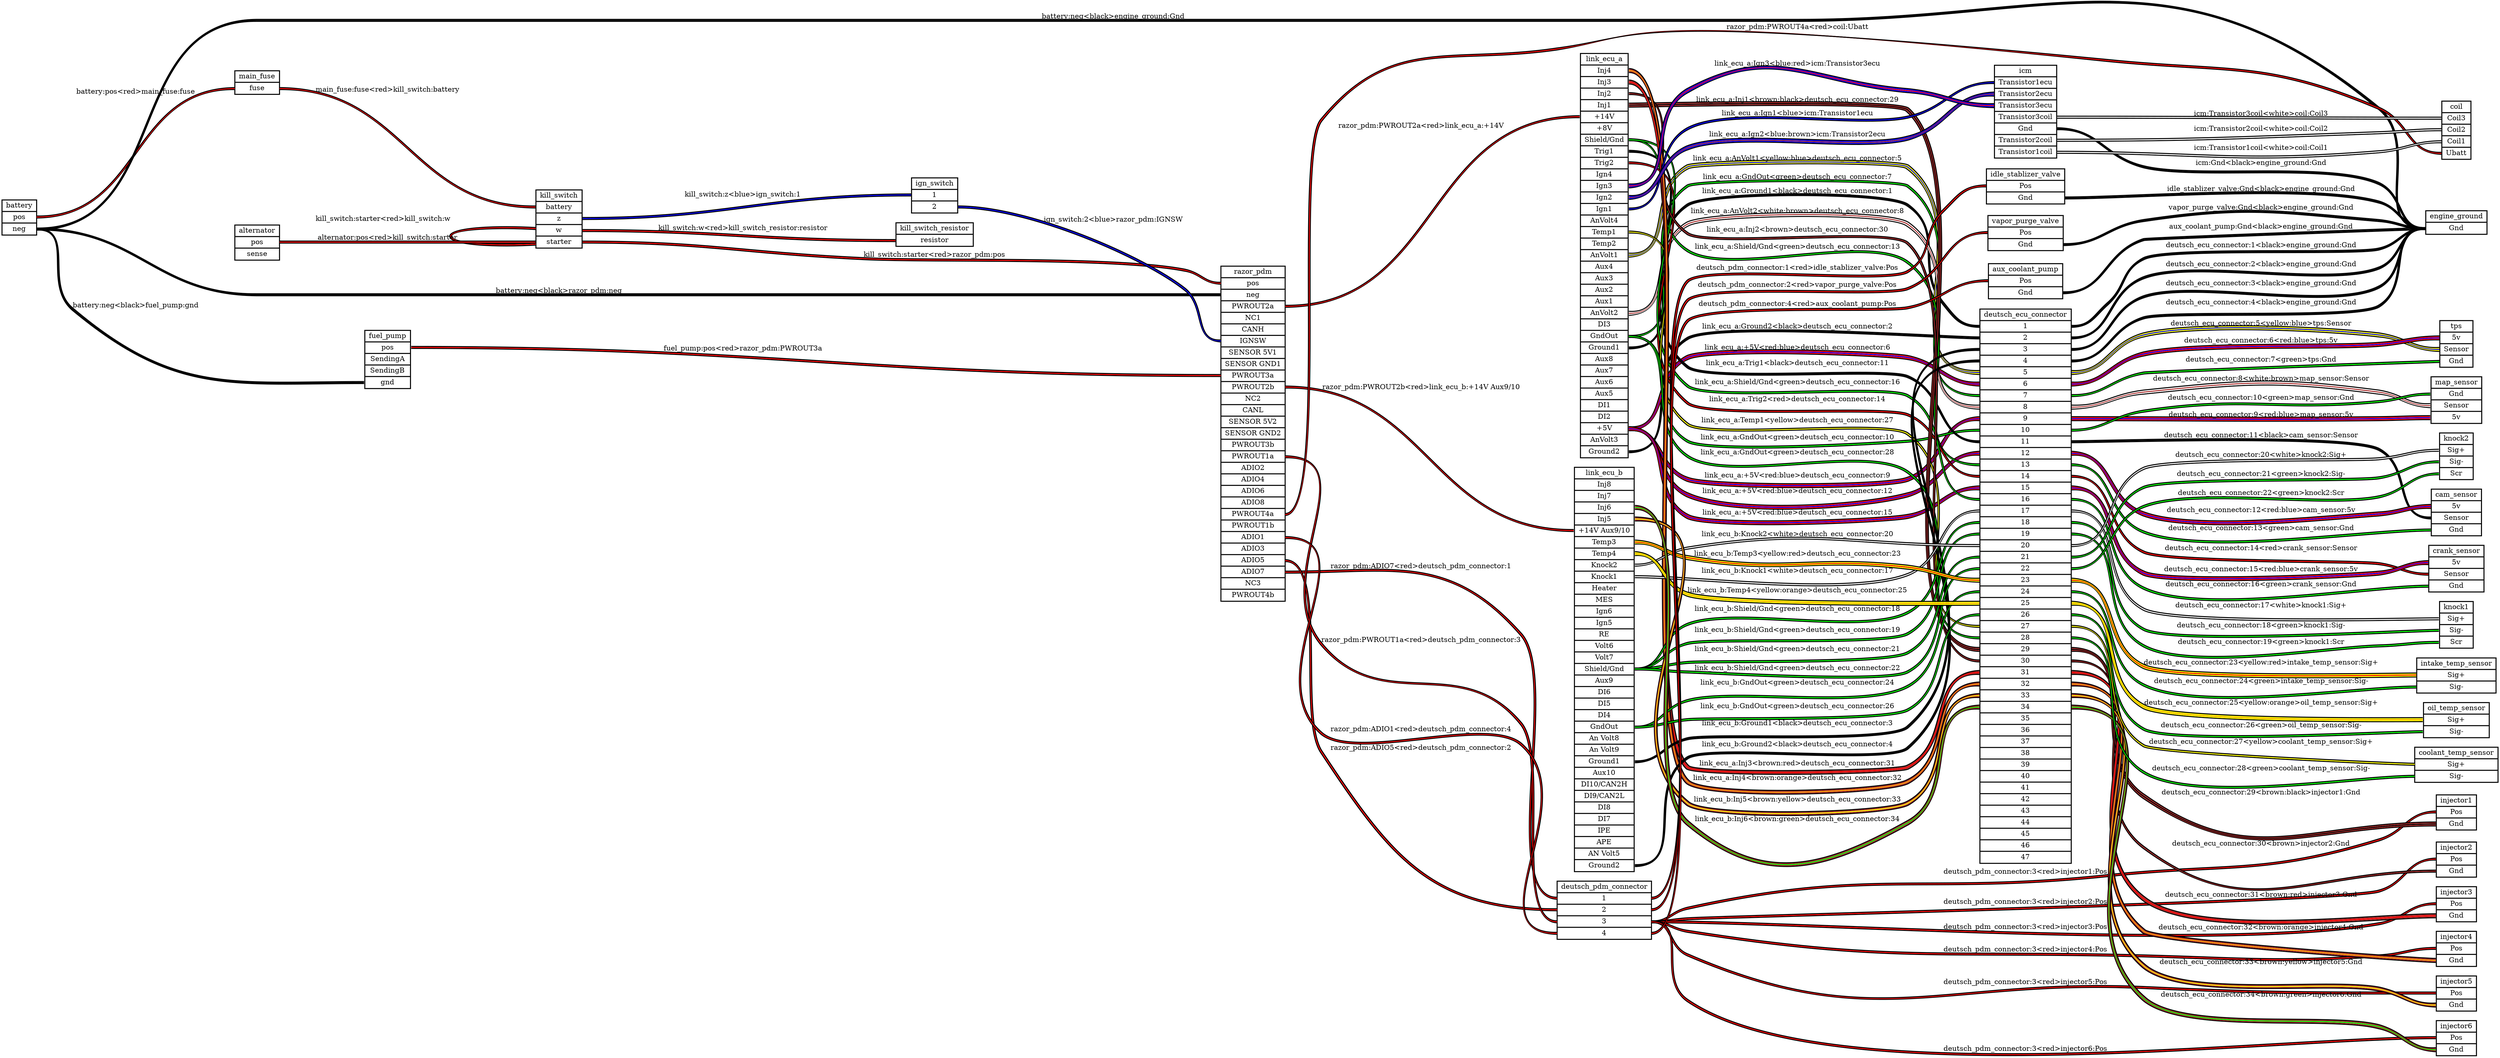 graph "" {
	graph [bb="0,0,4974,2117.1",
		rankdir=LR,
		ranksep=2
	];
	node [label="\N"];
	battery	[height=0.97222,
		label="battery | <pos> pos | <neg> neg ",
		pos="34.5,1853",
		rects="0,1864.5,69,1887.5 0,1841.5,69,1864.5 0,1818.5,69,1841.5",
		shape=record,
		style=bold,
		width=0.95833];
	main_fuse	[height=0.65278,
		label="main_fuse | <fuse> fuse ",
		pos="508.5,2020",
		rects="464,2020,553,2043 464,1997,553,2020",
		shape=record,
		style=bold,
		width=1.2361];
	battery:pos -- main_fuse:fuse	[color="black:red:black",
		label="battery:pos<red>main_fuse:fuse",
		lp="266.5,2004.5",
		penwidth=2,
		pos="69,1853 257.59,1853 275.41,2008 464,2008"];
	razor_pdm	[height=9.2778,
		label="razor_pdm | <pos> pos | <neg> neg | <PWROUT2a> PWROUT2a | <NC1> NC1 | <CANH> CANH | <IGNSW> IGNSW | <SENSOR 5V1> SENSOR 5V1 | <SENSOR \
GND1> SENSOR GND1 | <PWROUT3a> PWROUT3a | <PWROUT2b> PWROUT2b | <NC2> NC2 | <CANL> CANL | <SENSOR 5V2> SENSOR 5V2 | <SENSOR GND2> \
SENSOR GND2 | <PWROUT3b> PWROUT3b | <PWROUT1a> PWROUT1a | <ADIO2> ADIO2 | <ADIO4> ADIO4 | <ADIO6> ADIO6 | <ADIO8> ADIO8 | <PWROUT4a> \
PWROUT4a | <PWROUT1b> PWROUT1b | <ADIO1> ADIO1 | <ADIO3> ADIO3 | <ADIO5> ADIO5 | <ADIO7> ADIO7 | <NC3> NC3 | <PWROUT4b> PWROUT4b ",
		pos="2493,1424",
		rects="2429,1734.5,2557,1757.5 2429,1711.5,2557,1734.5 2429,1688.5,2557,1711.5 2429,1665.5,2557,1688.5 2429,1642.5,2557,1665.5 2429,1619.5,\
2557,1642.5 2429,1596.5,2557,1619.5 2429,1573.5,2557,1596.5 2429,1550.5,2557,1573.5 2429,1527.5,2557,1550.5 2429,1504.5,2557,1527.5 \
2429,1481.5,2557,1504.5 2429,1458.5,2557,1481.5 2429,1435.5,2557,1458.5 2429,1412.5,2557,1435.5 2429,1389.5,2557,1412.5 2429,1366.5,\
2557,1389.5 2429,1343.5,2557,1366.5 2429,1320.5,2557,1343.5 2429,1297.5,2557,1320.5 2429,1274.5,2557,1297.5 2429,1251.5,2557,1274.5 \
2429,1228.5,2557,1251.5 2429,1205.5,2557,1228.5 2429,1182.5,2557,1205.5 2429,1159.5,2557,1182.5 2429,1136.5,2557,1159.5 2429,1113.5,\
2557,1136.5 2429,1090.5,2557,1113.5",
		shape=record,
		style=bold,
		width=1.7778];
	battery:neg -- razor_pdm:neg	[color="black:black:black",
		label="battery:neg<black>razor_pdm:neg",
		lp="1110,1707.5",
		penwidth=2,
		pos="69,1830 272.27,1830 304.23,1700 507.5,1700 507.5,1700 507.5,1700 1859.5,1700 2112.6,1700 2175.9,1700 2429,1700"];
	fuel_pump	[height=1.6111,
		label="fuel_pump | <pos> pos | <SendingA> SendingA | <SendingB> SendingB | <gnd> gnd ",
		pos="768.5,1572",
		rects="723,1606.5,814,1629.5 723,1583.5,814,1606.5 723,1560.5,814,1583.5 723,1537.5,814,1560.5 723,1514.5,814,1537.5",
		shape=record,
		style=bold,
		width=1.2639];
	battery:neg -- fuel_pump:gnd	[color="black:black:black",
		label="battery:neg<black>fuel_pump:gnd",
		lp="266.5,1678.5",
		penwidth=2,
		pos="69,1830 146.57,1830 81.428,1720.7 141,1671 345.21,1500.7 455.57,1526 721.5,1526"];
	engine_ground	[height=0.65278,
		label="engine_ground | <Gnd> Gnd ",
		pos="4891,1657",
		rects="4830,1657,4952,1680 4830,1634,4952,1657",
		shape=record,
		style=bold,
		width=1.6944];
	battery:neg -- engine_ground:Gnd	[color="black:black:black",
		label="battery:neg<black>engine_ground:Gnd",
		lp="2214.5,2100.5",
		penwidth=2,
		pos="69,1830 296.25,1830 280.25,2093 507.5,2093 507.5,2093 507.5,2093 3579,2093 4101.5,2093 4337.1,2221.5 4736,1884 4823,1810.4 4715,\
1645 4829,1645"];
	kill_switch	[height=1.6111,
		label="kill_switch | <battery> battery | <z> z | <w> w | <starter> starter ",
		pos="1110,1864",
		rects="1064,1898.5,1156,1921.5 1064,1875.5,1156,1898.5 1064,1852.5,1156,1875.5 1064,1829.5,1156,1852.5 1064,1806.5,1156,1829.5",
		shape=record,
		style=bold,
		width=1.2778];
	main_fuse:fuse -- kill_switch:battery	[color="black:red:black",
		label="main_fuse:fuse<red>kill_switch:battery",
		lp="768.5,2010.5",
		penwidth=2,
		pos="553,2008 785.96,2008 830.04,1887 1063,1887"];
	link_ecu_a	[height=11.194,
		label="link_ecu_a | <Inj4> Inj4 | <Inj3> Inj3 | <Inj2> Inj2 | <Inj1> Inj1 | <+14V> +14V | <+8V> +8V | <Shield/Gnd> Shield/Gnd | <Trig1> \
Trig1 | <Trig2> Trig2 | <Ign4> Ign4 | <Ign3> Ign3 | <Ign2> Ign2 | <Ign1> Ign1 | <AnVolt4> AnVolt4 | <Temp1> Temp1 | <Temp2> Temp2 | <\
AnVolt1> AnVolt1 | <Aux4> Aux4 | <Aux3> Aux3 | <Aux2> Aux2 | <Aux1> Aux1 | <AnVolt2> AnVolt2 | <DI3> DI3 | <GndOut> GndOut | <Ground1> \
Ground1 | <Aux8> Aux8 | <Aux7> Aux7 | <Aux6> Aux6 | <Aux5> Aux5 | <DI1> DI1 | <DI2> DI2 | <+5V> +5V | <AnVolt3> AnVolt3 | <Ground2> \
Ground2 ",
		pos="3193,1624",
		rects="3145.5,2003.5,3240.5,2026.5 3145.5,1980.5,3240.5,2003.5 3145.5,1957.5,3240.5,1980.5 3145.5,1934.5,3240.5,1957.5 3145.5,1911.5,3240.5,\
1934.5 3145.5,1888.5,3240.5,1911.5 3145.5,1865.5,3240.5,1888.5 3145.5,1842.5,3240.5,1865.5 3145.5,1819.5,3240.5,1842.5 3145.5,1796.5,\
3240.5,1819.5 3145.5,1773.5,3240.5,1796.5 3145.5,1750.5,3240.5,1773.5 3145.5,1727.5,3240.5,1750.5 3145.5,1704.5,3240.5,1727.5 3145.5,\
1681.5,3240.5,1704.5 3145.5,1658.5,3240.5,1681.5 3145.5,1635.5,3240.5,1658.5 3145.5,1612.5,3240.5,1635.5 3145.5,1589.5,3240.5,1612.5 \
3145.5,1566.5,3240.5,1589.5 3145.5,1543.5,3240.5,1566.5 3145.5,1520.5,3240.5,1543.5 3145.5,1497.5,3240.5,1520.5 3145.5,1474.5,3240.5,\
1497.5 3145.5,1451.5,3240.5,1474.5 3145.5,1428.5,3240.5,1451.5 3145.5,1405.5,3240.5,1428.5 3145.5,1382.5,3240.5,1405.5 3145.5,1359.5,\
3240.5,1382.5 3145.5,1336.5,3240.5,1359.5 3145.5,1313.5,3240.5,1336.5 3145.5,1290.5,3240.5,1313.5 3145.5,1267.5,3240.5,1290.5 3145.5,\
1244.5,3240.5,1267.5 3145.5,1221.5,3240.5,1244.5",
		shape=record,
		style=bold,
		width=1.3194];
	razor_pdm:PWROUT2a -- link_ecu_a:"+14V"	[color="black:red:black",
		label="razor_pdm:PWROUT2a<red>link_ecu_a:+14V",
		lp="2828,1887.5",
		penwidth=2,
		pos="2557,1677 2836.1,1677 2864.9,1900 3144,1900"];
	link_ecu_b	[height=11.194,
		label="link_ecu_b | <Inj8> Inj8 | <Inj7> Inj7 | <Inj6> Inj6 | <Inj5> Inj5 | <+14V Aux9/10> +14V Aux9/10 | <Temp3> Temp3 | <Temp4> Temp4 | <\
Knock2> Knock2 | <Knock1> Knock1 | <Heater> Heater | <MES> MES | <Ign6> Ign6 | <Ign5> Ign5 | <RE> RE | <Volt6> Volt6 | <Volt7> Volt7 | <\
Shield/Gnd> Shield/Gnd | <Aux9> Aux9 | <DI6> DI6 | <DI5> DI5 | <DI4> DI4 | <GndOut> GndOut | <An Volt8> An Volt8 | <An Volt9> An \
Volt9 | <Ground1> Ground1 | <Aux10> Aux10 | <DI10/CAN2H> DI10/CAN2H | <DI9/CAN2L> DI9/CAN2L | <DI8> DI8 | <DI7> DI7 | <IPE> IPE | <\
APE> APE | <AN Volt5> AN Volt5 | <Ground2> Ground2 ",
		pos="3193,800",
		rects="3133.5,1179.5,3252.5,1202.5 3133.5,1156.5,3252.5,1179.5 3133.5,1133.5,3252.5,1156.5 3133.5,1110.5,3252.5,1133.5 3133.5,1087.5,3252.5,\
1110.5 3133.5,1064.5,3252.5,1087.5 3133.5,1041.5,3252.5,1064.5 3133.5,1018.5,3252.5,1041.5 3133.5,995.5,3252.5,1018.5 3133.5,972.5,\
3252.5,995.5 3133.5,949.5,3252.5,972.5 3133.5,926.5,3252.5,949.5 3133.5,903.5,3252.5,926.5 3133.5,880.5,3252.5,903.5 3133.5,857.5,\
3252.5,880.5 3133.5,834.5,3252.5,857.5 3133.5,811.5,3252.5,834.5 3133.5,788.5,3252.5,811.5 3133.5,765.5,3252.5,788.5 3133.5,742.5,\
3252.5,765.5 3133.5,719.5,3252.5,742.5 3133.5,696.5,3252.5,719.5 3133.5,673.5,3252.5,696.5 3133.5,650.5,3252.5,673.5 3133.5,627.5,\
3252.5,650.5 3133.5,604.5,3252.5,627.5 3133.5,581.5,3252.5,604.5 3133.5,558.5,3252.5,581.5 3133.5,535.5,3252.5,558.5 3133.5,512.5,\
3252.5,535.5 3133.5,489.5,3252.5,512.5 3133.5,466.5,3252.5,489.5 3133.5,443.5,3252.5,466.5 3133.5,420.5,3252.5,443.5 3133.5,397.5,\
3252.5,420.5",
		shape=record,
		style=bold,
		width=1.6528];
	razor_pdm:PWROUT2b -- link_ecu_b:"+14V Aux9/10"	[color="black:red:black",
		label="razor_pdm:PWROUT2b<red>link_ecu_b:+14V Aux9/10",
		lp="2828,1469.5",
		penwidth=2,
		pos="2557,1516 2597.2,1516 3091.8,1076 3132,1076"];
	deutsch_pdm_connector	[height=1.6111,
		label="deutsch_pdm_connector | <1> 1 | <2> 2 | <3> 3 | <4> 4 ",
		pos="3193,321",
		rects="3099,355.5,3287,378.5 3099,332.5,3287,355.5 3099,309.5,3287,332.5 3099,286.5,3287,309.5 3099,263.5,3287,286.5",
		shape=record,
		style=bold,
		width=2.6111];
	razor_pdm:ADIO7 -- deutsch_pdm_connector:1	[color="black:red:black",
		label="razor_pdm:ADIO7<red>deutsch_pdm_connector:1",
		lp="2828,753.5",
		penwidth=2,
		pos="2557,1148 2647.8,1148 2583.9,824.75 2629,746 2765.6,507.49 2824.1,344 3099,344"];
	razor_pdm:ADIO5 -- deutsch_pdm_connector:2	[color="black:red:black",
		label="razor_pdm:ADIO5<red>deutsch_pdm_connector:2",
		lp="2828,1138.5",
		penwidth=2,
		pos="2557,1171 2593.6,1171 2595.2,1145 2629,1131 2798.9,1060.8 2908.7,1158.8 3027,1018 3127.1,898.76 2943.3,321 3099,321"];
	razor_pdm:PWROUT1a -- deutsch_pdm_connector:3	[color="black:red:black",
		label="razor_pdm:PWROUT1a<red>deutsch_pdm_connector:3",
		lp="2828,1006.5",
		penwidth=2,
		pos="2557,1378 2728.5,1378 2525.3,1135.6 2629,999 2748.4,841.81 2911.3,961.88 3027,802 3093.3,710.35 2985.9,298 3099,298"];
	razor_pdm:ADIO1 -- deutsch_pdm_connector:4	[color="black:red:black",
		label="razor_pdm:ADIO1<red>deutsch_pdm_connector:4",
		lp="2828,790.5",
		penwidth=2,
		pos="2557,1217 2654.8,1217 2556.2,848.25 2629,783 2695,723.88 2961.6,820.69 3027,761 3107.7,687.42 2989.8,275 3099,275"];
	coil	[height=1.6111,
		label="coil | <Coil3> Coil3 | <Coil2> Coil2 | <Coil1> Coil1 | <Ubatt> Ubatt ",
		pos="4891,1842",
		rects="4862,1876.5,4920,1899.5 4862,1853.5,4920,1876.5 4862,1830.5,4920,1853.5 4862,1807.5,4920,1830.5 4862,1784.5,4920,1807.5",
		shape=record,
		style=bold,
		width=0.80556];
	razor_pdm:PWROUT4a -- coil:Ubatt	[color="black:red:black",
		label="razor_pdm:PWROUT4a<red>coil:Ubatt",
		lp="3578,2075.5",
		penwidth=2,
		pos="2557,1263 2699.2,1263 2537.4,1790.2 2629,1899 2769.2,2065.4 2883.6,2005.2 3099,2036 3582.3,2105 3713.6,2054.9 4196,1980 4436.9,1942.6 \
4511,1977.7 4736,1884 4798.7,1857.9 4793.1,1796 4861,1796"];
	fuel_pump:pos -- razor_pdm:PWROUT3a	[color="black:red:black",
		label="fuel_pump:pos<red>razor_pdm:PWROUT3a",
		lp="1476.5,1592.5",
		penwidth=2,
		pos="815.5,1595 1533,1595 1711.5,1539 2429,1539"];
	kill_switch:starter -- razor_pdm:pos	[color="black:red:black",
		label="kill_switch:starter<red>razor_pdm:pos",
		lp="1858.5,1779.5",
		penwidth=2,
		pos="1157,1818 1219.4,1818 1654.7,1775.7 1717,1772 1859.1,1763.6 2217.3,1776 2357,1749 2390.4,1742.5 2395,1723 2429,1723"];
	kill_switch:starter -- kill_switch:w	[color="black:red:black",
		label="kill_switch:starter<red>kill_switch:w",
		lp="759.5,1864",
		penwidth=2,
		pos="1063.9,1814 989.52,1809.7 894,1812.8 894,1829.5 894,1846.2 989.52,1849.3 1063.9,1845"];
	kill_switch_resistor	[height=0.65278,
		label="kill_switch_resistor | <resistor> resistor ",
		pos="1858.5,1820",
		rects="1781.5,1820,1935.5,1843 1781.5,1797,1935.5,1820",
		shape=record,
		style=bold,
		width=2.1389];
	kill_switch:w -- kill_switch_resistor:resistor	[color="black:red:black",
		label="kill_switch:w<red>kill_switch_resistor:resistor",
		lp="1476.5,1844.5",
		penwidth=2,
		pos="1157,1841 1434.5,1841 1503,1808 1780.5,1808"];
	ign_switch	[height=0.97222,
		label="ign_switch | <1> 1 | <2> 2 ",
		pos="1858.5,1897",
		rects="1812.5,1908.5,1904.5,1931.5 1812.5,1885.5,1904.5,1908.5 1812.5,1862.5,1904.5,1885.5",
		shape=record,
		style=bold,
		width=1.2778];
	kill_switch:z -- ign_switch:1	[color="black:blue:black",
		label="kill_switch:z<blue>ign_switch:1",
		lp="1476.5,1899.5",
		penwidth=2,
		pos="1157,1864 1448.3,1864 1520.2,1897 1811.5,1897"];
	deutsch_ecu_connector	[height=15.347,
		label="deutsch_ecu_connector | <1> 1 | <2> 2 | <3> 3 | <4> 4 | <5> 5 | <6> 6 | <7> 7 | <8> 8 | <9> 9 | <10> 10 | <11> 11 | <12> 12 | <13> \
13 | <14> 14 | <15> 15 | <16> 16 | <17> 17 | <18> 18 | <19> 19 | <20> 20 | <21> 21 | <22> 22 | <23> 23 | <24> 24 | <25> 25 | <26> \
26 | <27> 27 | <28> 28 | <29> 29 | <30> 30 | <31> 31 | <32> 32 | <33> 33 | <34> 34 | <35> 35 | <36> 36 | <37> 37 | <38> 38 | <39> \
39 | <40> 40 | <41> 41 | <42> 42 | <43> 43 | <44> 44 | <45> 45 | <46> 46 | <47> 47 ",
		pos="4032.5,934",
		rects="3941.5,1463,4123.5,1486 3941.5,1440,4123.5,1463 3941.5,1417,4123.5,1440 3941.5,1394,4123.5,1417 3941.5,1371,4123.5,1394 3941.5,1348,\
4123.5,1371 3941.5,1325,4123.5,1348 3941.5,1302,4123.5,1325 3941.5,1279,4123.5,1302 3941.5,1256,4123.5,1279 3941.5,1233,4123.5,1256 \
3941.5,1210,4123.5,1233 3941.5,1187,4123.5,1210 3941.5,1164,4123.5,1187 3941.5,1141,4123.5,1164 3941.5,1118,4123.5,1141 3941.5,1095,\
4123.5,1118 3941.5,1072,4123.5,1095 3941.5,1049,4123.5,1072 3941.5,1026,4123.5,1049 3941.5,1003,4123.5,1026 3941.5,980,4123.5,1003 \
3941.5,957,4123.5,980 3941.5,934,4123.5,957 3941.5,911,4123.5,934 3941.5,888,4123.5,911 3941.5,865,4123.5,888 3941.5,842,4123.5,\
865 3941.5,819,4123.5,842 3941.5,796,4123.5,819 3941.5,773,4123.5,796 3941.5,750,4123.5,773 3941.5,727,4123.5,750 3941.5,704,4123.5,\
727 3941.5,681,4123.5,704 3941.5,658,4123.5,681 3941.5,635,4123.5,658 3941.5,612,4123.5,635 3941.5,589,4123.5,612 3941.5,566,4123.5,\
589 3941.5,543,4123.5,566 3941.5,520,4123.5,543 3941.5,497,4123.5,520 3941.5,474,4123.5,497 3941.5,451,4123.5,474 3941.5,428,4123.5,\
451 3941.5,405,4123.5,428 3941.5,382,4123.5,405",
		shape=record,
		style=bold,
		width=2.5278];
	link_ecu_a:Ground1 -- deutsch_ecu_connector:1	[color="black:black:black",
		label="link_ecu_a:Ground1<black>deutsch_ecu_connector:1",
		lp="3578,1705.5",
		penwidth=2,
		pos="3242,1440 3359.9,1440 3258.9,1615.7 3359,1678 3400.3,1703.7 3756.5,1705 3797,1678 3866.3,1631.8 3817.7,1570.6 3869,1505 3893.4,1473.8 \
3900.9,1452 3940.5,1452"];
	link_ecu_a:Ground2 -- deutsch_ecu_connector:2	[color="black:black:black",
		label="link_ecu_a:Ground2<black>deutsch_ecu_connector:2",
		lp="3578,1510.5",
		penwidth=2,
		pos="3242,1233 3366.7,1233 3254,1420.7 3359,1488 3400,1514.3 3749.3,1497.4 3797,1488 3864.7,1474.6 3871.5,1429 3940.5,1429"];
	link_ecu_a:AnVolt1 -- deutsch_ecu_connector:5	[color="black:yellow:blue:yellow:black",
		label="link_ecu_a:AnVolt1<yellow:blue>deutsch_ecu_connector:5",
		lp="3578,1740.5",
		penwidth=2,
		pos="3242,1624 3308.2,1624 3296.5,1694.4 3359,1716 3405,1731.9 3757.4,1744.3 3797,1716 3935.7,1616.7 3769.9,1360 3940.5,1360"];
	link_ecu_a:"+5V" -- deutsch_ecu_connector:6	[color="black:red:blue:red:black",
		label="link_ecu_a:+5V<red:blue>deutsch_ecu_connector:6",
		lp="3578,1472.5",
		penwidth=2,
		pos="3242,1279 3334.1,1279 3277.5,1407 3359,1450 3402,1472.7 3751,1465.9 3797,1450 3873.7,1423.4 3859.3,1337 3940.5,1337"];
	link_ecu_a:GndOut -- deutsch_ecu_connector:7	[color="black:green:black",
		label="link_ecu_a:GndOut<green>deutsch_ecu_connector:7",
		lp="3578,1290.5",
		penwidth=2,
		pos="3242,1463 3337.4,1463 3275.1,1328.5 3359,1283 3401.8,1259.8 3748.6,1277.8 3797,1283 3861.9,1289.9 3875.3,1314 3940.5,1314"];
	link_ecu_a:AnVolt2 -- deutsch_ecu_connector:8	[color="black:white:brown:white:black",
		label="link_ecu_a:AnVolt2<white:brown>deutsch_ecu_connector:8",
		lp="3578,1665.5",
		penwidth=2,
		pos="3242,1509 3320.1,1509 3287.8,1608.1 3359,1640 3403.4,1659.9 3756.6,1667.1 3797,1640 3936.3,1546.6 3772.8,1291 3940.5,1291"];
	link_ecu_a:"+5V" -- deutsch_ecu_connector:9	[color="black:red:blue:red:black",
		label="link_ecu_a:+5V<red:blue>deutsch_ecu_connector:9",
		lp="3578,1214.5",
		penwidth=2,
		pos="3242,1279 3303.1,1279 3300.3,1223.6 3359,1207 3452.7,1180.5 3701.6,1187.6 3797,1207 3864.9,1220.8 3871.2,1268 3940.5,1268"];
	link_ecu_a:GndOut -- deutsch_ecu_connector:10	[color="black:green:black",
		label="link_ecu_a:GndOut<green>deutsch_ecu_connector:10",
		lp="3578,1260.5",
		penwidth=2,
		pos="3242,1463 3348.8,1463 3267.3,1307.8 3359,1253 3414.5,1219.9 3875.9,1245 3940.5,1245"];
	link_ecu_a:Trig1 -- deutsch_ecu_connector:11	[color="black:black:black",
		label="link_ecu_a:Trig1<black>deutsch_ecu_connector:11",
		lp="3578,1438.5",
		penwidth=2,
		pos="3242,1831 3427.2,1831 3213.2,1545.3 3359,1431 3397.3,1400.9 3753.9,1434.7 3797,1412 3890.7,1362.8 3834.7,1222 3940.5,1222"];
	link_ecu_a:"+5V" -- deutsch_ecu_connector:12	[color="black:red:blue:red:black",
		label="link_ecu_a:+5V<red:blue>deutsch_ecu_connector:12",
		lp="3578,1178.5",
		penwidth=2,
		pos="3242,1279 3312.8,1279 3293.1,1196.8 3359,1171 3449.7,1135.6 3700.1,1161.6 3797,1171 3861.7,1177.3 3875.5,1199 3940.5,1199"];
	link_ecu_a:"Shield/Gnd" -- deutsch_ecu_connector:13	[color="black:green:black",
		label="link_ecu_a:Shield/Gnd<green>deutsch_ecu_connector:13",
		lp="3578,1859.5",
		penwidth=2,
		pos="3242,1854 3272.9,1854 3773.4,1849.9 3797,1830 3910.9,1734.3 3791.7,1176 3940.5,1176"];
	link_ecu_a:Trig2 -- deutsch_ecu_connector:14	[color="black:red:black",
		label="link_ecu_a:Trig2<red>deutsch_ecu_connector:14",
		lp="3578,1366.5",
		penwidth=2,
		pos="3242,1808 3448.2,1808 3199.2,1489.3 3359,1359 3396.8,1328.2 3753.8,1358.5 3797,1336 3888.7,1288.4 3837.1,1153 3940.5,1153"];
	link_ecu_a:"+5V" -- deutsch_ecu_connector:15	[color="black:red:blue:red:black",
		label="link_ecu_a:+5V<red:blue>deutsch_ecu_connector:15",
		lp="3578,1141.5",
		penwidth=2,
		pos="3242,1279 3324.8,1279 3284.4,1170 3359,1134 3475.4,1077.9 3811.3,1130 3940.5,1130"];
	link_ecu_a:"Shield/Gnd" -- deutsch_ecu_connector:16	[color="black:green:black",
		label="link_ecu_a:Shield/Gnd<green>deutsch_ecu_connector:16",
		lp="3578,1400.5",
		penwidth=2,
		pos="3242,1854 3453.4,1854 3195,1526.4 3359,1393 3396.8,1362.3 3755.7,1399.9 3797,1374 3911.1,1302.4 3805.8,1107 3940.5,1107"];
	link_ecu_a:Temp1 -- deutsch_ecu_connector:27	[color="black:yellow:black",
		label="link_ecu_a:Temp1<yellow>deutsch_ecu_connector:27",
		lp="3578,1324.5",
		penwidth=2,
		pos="3242,1670 3407.3,1670 3227.1,1416.6 3359,1317 3397.9,1287.6 3758.3,1327.5 3797,1298 3962.3,1172.1 3732.7,853 3940.5,853"];
	link_ecu_a:GndOut -- deutsch_ecu_connector:28	[color="black:green:black",
		label="link_ecu_a:GndOut<green>deutsch_ecu_connector:28",
		lp="3578,640.5",
		penwidth=2,
		pos="3242,1463 3428.3,1463 3219.4,756.32 3359,633 3377.2,616.89 3775.3,621.97 3797,633 3893.5,682.12 3832.2,830 3940.5,830"];
	link_ecu_a:Inj1 -- deutsch_ecu_connector:29	[color="black:brown:black:brown:black",
		label="link_ecu_a:Inj1<brown:black>deutsch_ecu_connector:29",
		lp="3578,611.5",
		penwidth=2,
		pos="3242,1923 3536.3,1923 3141.9,802.67 3359,604 3394.9,571.14 3753.8,581.62 3797,604 3895.1,654.8 3830,807 3940.5,807"];
	link_ecu_a:Inj2 -- deutsch_ecu_connector:30	[color="black:brown:black",
		label="link_ecu_a:Inj2<brown>deutsch_ecu_connector:30",
		lp="3578,2021.5",
		penwidth=2,
		pos="3242,1946 3296.4,1946 3305.2,1973.9 3359,1982 3455.3,1996.5 3724.2,2046.6 3797,1982 3997.6,1804 3672.4,784 3940.5,784"];
	link_ecu_a:Inj3 -- deutsch_ecu_connector:31	[color="black:brown:red:brown:black",
		label="link_ecu_a:Inj3<brown:red>deutsch_ecu_connector:31",
		lp="3578,1970.5",
		penwidth=2,
		pos="3242,1969 3294.1,1969 3307,1965.5 3359,1963 3383.3,1961.8 3779.1,1960.5 3797,1944 3991.4,1764.1 3675.7,761 3940.5,761"];
	link_ecu_a:Inj4 -- deutsch_ecu_connector:32	[color="black:brown:orange:brown:black",
		label="link_ecu_a:Inj4<brown:orange>deutsch_ecu_connector:32",
		lp="3578,1894.5",
		penwidth=2,
		pos="3242,1992 3311.9,1992 3294.3,1913.4 3359,1887 3404.1,1868.6 3761.2,1901 3797,1868 3983.3,1696.6 3687.4,738 3940.5,738"];
	icm	[height=2.5694,
		label="icm | <Transistor1ecu> Transistor1ecu | <Transistor2ecu> Transistor2ecu | <Transistor3ecu> Transistor3ecu | <Transistor3coil> Transistor3coil | <\
Gnd> Gnd | <Transistor2coil> Transistor2coil | <Transistor1coil> Transistor1coil ",
		pos="4032.5,1878",
		rects="3970.5,1947,4094.5,1970 3970.5,1924,4094.5,1947 3970.5,1901,4094.5,1924 3970.5,1878,4094.5,1901 3970.5,1855,4094.5,1878 3970.5,1832,\
4094.5,1855 3970.5,1809,4094.5,1832 3970.5,1786,4094.5,1809",
		shape=record,
		style=bold,
		width=1.7222];
	link_ecu_a:Ign1 -- icm:Transistor1ecu	[color="black:blue:black",
		label="link_ecu_a:Ign1<blue>icm:Transistor1ecu",
		lp="3578,1822.5",
		penwidth=2,
		pos="3242,1716 3304,1716 3300,1772.8 3359,1792 3544.4,1852.3 3612.7,1751.4 3797,1815 3885.5,1845.5 3875.9,1936 3969.5,1936"];
	link_ecu_a:Ign2 -- icm:Transistor2ecu	[color="black:blue:brown:blue:black",
		label="link_ecu_a:Ign2<blue:brown>icm:Transistor2ecu",
		lp="3578,1780.5",
		penwidth=2,
		pos="3242,1739 3294.4,1739 3306.8,1749.5 3359,1754 3407.5,1758.2 3751.5,1755.7 3797,1773 3889.3,1808 3870.8,1913 3969.5,1913"];
	link_ecu_a:Ign3 -- icm:Transistor3ecu	[color="black:blue:red:blue:black",
		label="link_ecu_a:Ign3<blue:red>icm:Transistor3ecu",
		lp="3578,1932.5",
		penwidth=2,
		pos="3242,1762 3324.5,1762 3284.5,1870.6 3359,1906 3446.9,1947.8 3699.8,1910.5 3797,1906 3873.9,1902.4 3892.5,1890 3969.5,1890"];
	link_ecu_b:Ground1 -- deutsch_ecu_connector:3	[color="black:black:black",
		label="link_ecu_b:Ground1<black>deutsch_ecu_connector:3",
		lp="3578,720.5",
		penwidth=2,
		pos="3254,616 3311.1,616 3305,671.33 3359,690 3405.1,705.94 3760,681.25 3797,713 4035.6,917.91 3626,1406 3940.5,1406"];
	link_ecu_b:Ground2 -- deutsch_ecu_connector:4	[color="black:black:black",
		label="link_ecu_b:Ground2<black>deutsch_ecu_connector:4",
		lp="3578,678.5",
		penwidth=2,
		pos="3254,409 3371.7,409 3262.1,585.26 3359,652 3399.1,679.63 3760,639.34 3797,671 4042.3,880.84 3617.7,1383 3940.5,1383"];
	link_ecu_b:Knock1 -- deutsch_ecu_connector:17	[color="black:white:black",
		label="link_ecu_b:Knock1<white>deutsch_ecu_connector:17",
		lp="3578,1093.5",
		penwidth=2,
		pos="3254,984 3314.3,984 3302.4,1049 3359,1070 3419.6,1092.5 3875.9,1084 3940.5,1084"];
	link_ecu_b:"Shield/Gnd" -- deutsch_ecu_connector:18	[color="black:green:black",
		label="link_ecu_b:Shield/Gnd<green>deutsch_ecu_connector:18",
		lp="3578,986.5",
		penwidth=2,
		pos="3254,800 3337.6,800 3286.3,914.81 3359,956 3443.8,1004 3703.5,951.52 3797,979 3867.5,999.71 3867,1061 3940.5,1061"];
	link_ecu_b:"Shield/Gnd" -- deutsch_ecu_connector:19	[color="black:green:black",
		label="link_ecu_b:Shield/Gnd<green>deutsch_ecu_connector:19",
		lp="3578,944.5",
		penwidth=2,
		pos="3254,800 3324.2,800 3295.6,887.88 3359,918 3447,959.8 3704.8,905.58 3797,937 3870.8,962.15 3862.5,1038 3940.5,1038"];
	link_ecu_b:Knock2 -- deutsch_ecu_connector:20	[color="black:white:black",
		label="link_ecu_b:Knock2<white>deutsch_ecu_connector:20",
		lp="3578,1022.5",
		penwidth=2,
		pos="3254,1007 3559.1,1007 3635.4,1015 3940.5,1015"];
	link_ecu_b:"Shield/Gnd" -- deutsch_ecu_connector:21	[color="black:green:black",
		label="link_ecu_b:Shield/Gnd<green>deutsch_ecu_connector:21",
		lp="3578,906.5",
		penwidth=2,
		pos="3254,800 3312.7,800 3303.8,860.04 3359,880 3450.6,913.15 3704.2,869.35 3797,899 3869.4,922.13 3864.5,992 3940.5,992"];
	link_ecu_b:"Shield/Gnd" -- deutsch_ecu_connector:22	[color="black:green:black",
		label="link_ecu_b:Shield/Gnd<green>deutsch_ecu_connector:22",
		lp="3578,868.5",
		penwidth=2,
		pos="3254,800 3304.3,800 3309.9,831.43 3359,842 3454.2,862.49 3705.3,828.12 3797,861 3872.1,887.94 3860.7,969 3940.5,969"];
	link_ecu_b:Temp3 -- deutsch_ecu_connector:23	[color="black:yellow:red:yellow:black",
		label="link_ecu_b:Temp3<yellow:red>deutsch_ecu_connector:23",
		lp="3578,1058.5",
		penwidth=2,
		pos="3254,1053 3284.2,1053 3768.1,1040.6 3797,1032 3868.3,1010.8 3866.1,946 3940.5,946"];
	link_ecu_b:GndOut -- deutsch_ecu_connector:24	[color="black:green:black",
		label="link_ecu_b:GndOut<green>deutsch_ecu_connector:24",
		lp="3578,796.5",
		penwidth=2,
		pos="3254,685 3312.9,685 3303.7,745.53 3359,766 3450.4,799.86 3707.2,751.05 3797,789 3877.1,822.86 3853.5,922 3940.5,922"];
	link_ecu_b:Temp4 -- deutsch_ecu_connector:25	[color="black:yellow:orange:yellow:black",
		label="link_ecu_b:Temp4<yellow:orange>deutsch_ecu_connector:25",
		lp="3578,830.5",
		penwidth=2,
		pos="3254,1030 3357.2,1030 3271.1,876.98 3359,823 3400.5,797.53 3749.8,811.27 3797,823 3867,840.4 3868.3,899 3940.5,899"];
	link_ecu_b:GndOut -- deutsch_ecu_connector:26	[color="black:green:black",
		label="link_ecu_b:GndOut<green>deutsch_ecu_connector:26",
		lp="3578,754.5",
		penwidth=2,
		pos="3254,685 3304.4,685 3309.7,717.19 3359,728 3454.2,748.88 3706.8,710.16 3797,747 3876.4,779.43 3854.7,876 3940.5,876"];
	link_ecu_b:Inj5 -- deutsch_ecu_connector:33	[color="black:brown:yellow:brown:black",
		label="link_ecu_b:Inj5<brown:yellow>deutsch_ecu_connector:33",
		lp="3578,568.5",
		penwidth=2,
		pos="3254,1099 3497.6,1099 3171,715.89 3359,561 3396.6,530.06 3752.4,541.59 3797,561 3882.8,598.32 3846.9,715 3940.5,715"];
	link_ecu_b:Inj6 -- deutsch_ecu_connector:34	[color="black:brown:green:brown:black",
		label="link_ecu_b:Inj6<brown:green>deutsch_ecu_connector:34",
		lp="3578,530.5",
		penwidth=2,
		pos="3254,1122 3524.3,1122 3152,696.84 3359,523 3508.1,397.8 3620.3,441.25 3797,523 3886.4,564.38 3842,692 3940.5,692"];
	injector1	[height=0.97222,
		label="injector1 | <Pos> Pos | <Gnd> Gnd ",
		pos="4891,484",
		rects="4851,495.5,4931,518.5 4851,472.5,4931,495.5 4851,449.5,4931,472.5",
		shape=record,
		style=bold,
		width=1.1111];
	deutsch_pdm_connector:3 -- injector1:Pos	[color="black:red:black",
		label="deutsch_pdm_connector:3<red>injector1:Pos",
		lp="4032.5,364.5",
		penwidth=2,
		pos="3287,298 3319.5,298 3326.7,307.21 3359,311 3729,354.4 3825.1,322.13 4196,357 4437.1,379.66 4504.1,359.52 4736,429 4789.9,445.14 \
4793.7,484 4850,484"];
	injector2	[height=0.97222,
		label="injector2 | <Pos> Pos | <Gnd> Gnd ",
		pos="4891,387",
		rects="4851,398.5,4931,421.5 4851,375.5,4931,398.5 4851,352.5,4931,375.5",
		shape=record,
		style=bold,
		width=1.1111];
	deutsch_pdm_connector:3 -- injector2:Pos	[color="black:red:black",
		label="deutsch_pdm_connector:3<red>injector2:Pos",
		lp="4032.5,305.5",
		penwidth=2,
		pos="3287,298 3448,298 4580.5,283.29 4736,325 4791.7,339.94 4792.3,387 4850,387"];
	injector3	[height=0.97222,
		label="injector3 | <Pos> Pos | <Gnd> Gnd ",
		pos="4891,299",
		rects="4851,310.5,4931,333.5 4851,287.5,4931,310.5 4851,264.5,4931,287.5",
		shape=record,
		style=bold,
		width=1.1111];
	deutsch_pdm_connector:3 -- injector3:Pos	[color="black:red:black",
		label="deutsch_pdm_connector:3<red>injector3:Pos",
		lp="4032.5,267.5",
		penwidth=2,
		pos="3287,298 3319.7,298 3326.6,287.08 3359,283 3584.1,254.66 3642.2,265.11 3869,260 4061.6,255.66 4545.9,228.39 4736,260 4788.8,268.79 \
4796.5,299 4850,299"];
	injector4	[height=0.97222,
		label="injector4 | <Pos> Pos | <Gnd> Gnd ",
		pos="4891,211",
		rects="4851,222.5,4931,245.5 4851,199.5,4931,222.5 4851,176.5,4931,199.5",
		shape=record,
		style=bold,
		width=1.1111];
	deutsch_pdm_connector:3 -- injector4:Pos	[color="black:red:black",
		label="deutsch_pdm_connector:3<red>injector4:Pos",
		lp="4032.5,206.5",
		penwidth=2,
		pos="3287,298 3323.6,298 3323.9,268.36 3359,258 3747.3,143.36 3863.3,210.56 4268,197 4475.9,190.03 4528.4,184.3 4736,197 4787,200.12 \
4799,211 4850,211"];
	injector5	[height=0.97222,
		label="injector5 | <Pos> Pos | <Gnd> Gnd ",
		pos="4891,123",
		rects="4851,134.5,4931,157.5 4851,111.5,4931,134.5 4851,88.5,4931,111.5",
		shape=record,
		style=bold,
		width=1.1111];
	deutsch_pdm_connector:3 -- injector5:Pos	[color="black:red:black",
		label="deutsch_pdm_connector:3<red>injector5:Pos",
		lp="4032.5,136.5",
		penwidth=2,
		pos="3287,298 3346.2,298 3307.9,215.83 3359,186 3502.2,102.42 4684.2,123 4850,123"];
	injector6	[height=0.97222,
		label="injector6 | <Pos> Pos | <Gnd> Gnd ",
		pos="4891,35",
		rects="4851,46.5,4931,69.5 4851,23.5,4931,46.5 4851,0.5,4931,23.5",
		shape=record,
		style=bold,
		width=1.1111];
	deutsch_pdm_connector:3 -- injector6:Pos	[color="black:red:black",
		label="deutsch_pdm_connector:3<red>injector6:Pos",
		lp="4032.5,20.5",
		penwidth=2,
		pos="3287,298 3369.1,298 3292.4,175.95 3359,128 3628.4,-65.986 4518,35 4850,35"];
	idle_stablizer_valve	[height=0.97222,
		label="idle_stablizer_valve | <Pos> Pos | <Gnd> Gnd ",
		pos="4032.5,1727",
		rects="3954.5,1738.5,4110.5,1761.5 3954.5,1715.5,4110.5,1738.5 3954.5,1692.5,4110.5,1715.5",
		shape=record,
		style=bold,
		width=2.1667];
	deutsch_pdm_connector:1 -- idle_stablizer_valve:Pos	[color="black:red:black",
		label="deutsch_pdm_connector:1<red>idle_stablizer_valve:Pos",
		lp="3578,1628.5",
		penwidth=2,
		pos="3287,344 3427,344 3259.3,1503.7 3359,1602 3393.7,1636.2 3751.6,1603.2 3797,1621 3836.1,1636.3 3834.3,1658.5 3869,1682 3904.2,1705.9 \
3911,1727 3953.5,1727"];
	vapor_purge_valve	[height=0.97222,
		label="vapor_purge_valve | <Pos> Pos | <Gnd> Gnd ",
		pos="4032.5,1638",
		rects="3957.5,1649.5,4107.5,1672.5 3957.5,1626.5,4107.5,1649.5 3957.5,1603.5,4107.5,1626.5",
		shape=record,
		style=bold,
		width=2.0833];
	deutsch_pdm_connector:2 -- vapor_purge_valve:Pos	[color="black:red:black",
		label="deutsch_pdm_connector:2<red>vapor_purge_valve:Pos",
		lp="3578,1594.5",
		penwidth=2,
		pos="3287,321 3425.3,321 3260.9,1466.4 3359,1564 3393.6,1598.4 3749.1,1578.2 3797,1587 3870.2,1600.4 3882.1,1638 3956.5,1638"];
	aux_coolant_pump	[height=0.97222,
		label="aux_coolant_pump | <Pos> Pos | <Gnd> Gnd ",
		pos="4032.5,1549",
		rects="3958.5,1560.5,4106.5,1583.5 3958.5,1537.5,4106.5,1560.5 3958.5,1514.5,4106.5,1537.5",
		shape=record,
		style=bold,
		width=2.0556];
	deutsch_pdm_connector:4 -- aux_coolant_pump:Pos	[color="black:red:black",
		label="deutsch_pdm_connector:4<red>aux_coolant_pump:Pos",
		lp="3578,1555.5",
		penwidth=2,
		pos="3287,275 3425.8,275 3260.2,1424.5 3359,1522 3382.7,1545.4 3924.2,1549 3957.5,1549"];
	ign_switch:2 -- razor_pdm:IGNSW	[color="black:blue:black",
		label="ign_switch:2<blue>razor_pdm:IGNSW",
		lp="2214.5,1849.5",
		penwidth=2,
		pos="1905.5,1874 2046.3,1874 2274.4,1776.2 2357,1711 2400.8,1676.4 2373.1,1608 2429,1608"];
	alternator	[height=0.97222,
		label="alternator | <pos> pos | <sense> sense ",
		pos="508.5,1818",
		rects="464,1829.5,553,1852.5 464,1806.5,553,1829.5 464,1783.5,553,1806.5",
		shape=record,
		style=bold,
		width=1.2361];
	alternator:pos -- kill_switch:starter	[color="black:red:black",
		label="alternator:pos<red>kill_switch:starter",
		lp="768.5,1826.5",
		penwidth=2,
		pos="553,1818 779.67,1818 836.33,1818 1063,1818"];
	deutsch_ecu_connector:1 -- engine_ground:Gnd	[color="black:black:black",
		label="deutsch_ecu_connector:1<black>engine_ground:Gnd",
		lp="4502,1611.5",
		penwidth=2,
		pos="4124.5,1452 4211.5,1452 4189.3,1548 4268,1585 4315.1,1607.1 4685.3,1592.2 4736,1604 4780,1614.2 4783.8,1645 4829,1645"];
	deutsch_ecu_connector:2 -- engine_ground:Gnd	[color="black:black:black",
		label="deutsch_ecu_connector:2<black>engine_ground:Gnd",
		lp="4502,1573.5",
		penwidth=2,
		pos="4124.5,1429 4207.1,1429 4190.9,1517.6 4268,1547 4365.3,1584.1 4639,1528.1 4736,1566 4786.5,1585.7 4774.8,1645 4829,1645"];
	deutsch_ecu_connector:3 -- engine_ground:Gnd	[color="black:black:black",
		label="deutsch_ecu_connector:3<black>engine_ground:Gnd",
		lp="4502,1535.5",
		penwidth=2,
		pos="4124.5,1406 4203,1406 4193.8,1483.4 4268,1509 4366.4,1542.9 4643.2,1480.9 4736,1528 4795.2,1558.1 4762.6,1645 4829,1645"];
	deutsch_ecu_connector:4 -- engine_ground:Gnd	[color="black:black:black",
		label="deutsch_ecu_connector:4<black>engine_ground:Gnd",
		lp="4502,1497.5",
		penwidth=2,
		pos="4124.5,1383 4198.4,1383 4197.2,1445.9 4268,1467 4317.9,1481.9 4691.3,1463.2 4736,1490 4804.9,1531.3 4748.7,1645 4829,1645"];
	deutsch_ecu_connector:29 -- injector1:Gnd	[color="black:brown:black:brown:black",
		label="deutsch_ecu_connector:29<brown:black>injector1:Gnd",
		lp="4502,524.5",
		penwidth=2,
		pos="4124.5,807 4268.3,807 4149.6,598.63 4268,517 4481.9,369.5 4590.1,461 4850,461"];
	deutsch_ecu_connector:30 -- injector2:Gnd	[color="black:brown:black",
		label="deutsch_ecu_connector:30<brown>injector2:Gnd",
		lp="4502,421.5",
		penwidth=2,
		pos="4124.5,784 4300.9,784 4126.9,519.79 4268,414 4475.7,258.28 4590.4,364 4850,364"];
	deutsch_ecu_connector:31 -- injector3:Gnd	[color="black:brown:red:brown:black",
		label="deutsch_ecu_connector:31<brown:red>injector3:Gnd",
		lp="4502,317.5",
		penwidth=2,
		pos="4124.5,761 4334.8,761 4101.9,439.06 4268,310 4370.3,230.51 4720.4,276 4850,276"];
	deutsch_ecu_connector:32 -- injector4:Gnd	[color="black:brown:orange:brown:black",
		label="deutsch_ecu_connector:32<brown:orange>injector4:Gnd",
		lp="4502,252.5",
		penwidth=2,
		pos="4124.5,738 4352.7,738 4092.4,390.72 4268,245 4293,224.26 4817.5,188 4850,188"];
	deutsch_ecu_connector:33 -- injector5:Gnd	[color="black:brown:yellow:brown:black",
		label="deutsch_ecu_connector:33<brown:yellow>injector5:Gnd",
		lp="4502,184.5",
		penwidth=2,
		pos="4124.5,715 4372,715 4079.4,337.19 4268,177 4347.7,109.35 4633.2,149.89 4736,131 4787.6,121.51 4797.5,100 4850,100"];
	deutsch_ecu_connector:34 -- injector6:Gnd	[color="black:brown:green:brown:black",
		label="deutsch_ecu_connector:34<brown:green>injector6:Gnd",
		lp="4502,119.5",
		penwidth=2,
		pos="4124.5,692 4390.1,692 4068.8,287.62 4268,112 4346.5,42.746 4634.4,82.549 4736,57 4788.8,43.71 4795.5,12 4850,12"];
	tps	[height=1.2917,
		label="tps | <5v> 5v | <Sensor> Sensor | <Gnd> Gnd ",
		pos="4891,1414",
		rects="4858,1437,4924,1460 4858,1414,4924,1437 4858,1391,4924,1414 4858,1368,4924,1391",
		shape=record,
		style=bold,
		width=0.91667];
	deutsch_ecu_connector:5 -- tps:Sensor	[color="black:yellow:blue:yellow:black",
		label="deutsch_ecu_connector:5<yellow:blue>tps:Sensor",
		lp="4502,1455.5",
		penwidth=2,
		pos="4124.5,1360 4196.1,1360 4198.4,1416.3 4268,1433 4369.1,1457.2 4632.8,1446 4736,1433 4791.1,1426.1 4801.5,1402 4857,1402"];
	deutsch_ecu_connector:6 -- tps:"5v"	[color="black:red:blue:red:black",
		label="deutsch_ecu_connector:6<red:blue>tps:5v",
		lp="4502,1421.5",
		penwidth=2,
		pos="4124.5,1337 4193.3,1337 4200.8,1380.5 4268,1395 4369.7,1416.9 4632.2,1406.7 4736,1414 4789.9,1417.8 4803,1426 4857,1426"];
	deutsch_ecu_connector:7 -- tps:Gnd	[color="black:green:black",
		label="deutsch_ecu_connector:7<green>tps:Gnd",
		lp="4502,1383.5",
		penwidth=2,
		pos="4124.5,1314 4191.1,1314 4202.3,1346.1 4268,1357 4300.3,1362.4 4824.3,1379 4857,1379"];
	map_sensor	[height=1.2917,
		label="map_sensor | <Gnd> Gnd | <Sensor> Sensor | <5v> 5v ",
		pos="4891,1300",
		rects="4840.5,1323,4941.5,1346 4840.5,1300,4941.5,1323 4840.5,1277,4941.5,1300 4840.5,1254,4941.5,1277",
		shape=record,
		style=bold,
		width=1.4028];
	deutsch_ecu_connector:8 -- map_sensor:Sensor	[color="black:white:brown:white:black",
		label="deutsch_ecu_connector:8<white:brown>map_sensor:Sensor",
		lp="4502,1346.5",
		penwidth=2,
		pos="4124.5,1291 4189.5,1291 4203.3,1312.7 4268,1319 4475,1339 4530.2,1349.3 4736,1319 4783.3,1312 4791.2,1288 4839,1288"];
	deutsch_ecu_connector:9 -- map_sensor:"5v"	[color="black:red:blue:red:black",
		label="deutsch_ecu_connector:9<red:blue>map_sensor:5v",
		lp="4502,1273.5",
		penwidth=2,
		pos="4124.5,1268 4188.3,1268 4204.2,1266.5 4268,1266 4521.8,1264 4585.2,1265 4839,1265"];
	deutsch_ecu_connector:10 -- map_sensor:Gnd	[color="black:green:black",
		label="deutsch_ecu_connector:10<green>map_sensor:Gnd",
		lp="4502,1307.5",
		penwidth=2,
		pos="4124.5,1245 4190.3,1245 4202.9,1271.6 4268,1281 4474,1310.7 4528.5,1283.7 4736,1300 4781.9,1303.6 4792.9,1312 4839,1312"];
	cam_sensor	[height=1.2917,
		label="cam_sensor | <5v> 5v | <Sensor> Sensor | <Gnd> Gnd ",
		pos="4891,1078",
		rects="4841,1101,4941,1124 4841,1078,4941,1101 4841,1055,4941,1078 4841,1032,4941,1055",
		shape=record,
		style=bold,
		width=1.3889];
	deutsch_ecu_connector:11 -- cam_sensor:Sensor	[color="black:black:black",
		label="deutsch_ecu_connector:11<black>cam_sensor:Sensor",
		lp="4502,1233.5",
		penwidth=2,
		pos="4124.5,1222 4192.5,1222 4675.7,1236.3 4736,1205 4804.5,1169.5 4762.8,1066 4840,1066"];
	deutsch_ecu_connector:12 -- cam_sensor:"5v"	[color="black:red:blue:red:black",
		label="deutsch_ecu_connector:12<red:blue>cam_sensor:5v",
		lp="4502,1083.5",
		penwidth=2,
		pos="4124.5,1199 4208.5,1199 4189.2,1105.1 4268,1076 4365.5,1039.9 4632.2,1069 4736,1076 4782.5,1079.1 4793.4,1090 4840,1090"];
	deutsch_ecu_connector:13 -- cam_sensor:Gnd	[color="black:green:black",
		label="deutsch_ecu_connector:13<green>cam_sensor:Gnd",
		lp="4502,1047.5",
		penwidth=2,
		pos="4124.5,1176 4212.4,1176 4186.4,1072.5 4268,1040 4386.1,992.94 4712.9,1043 4840,1043"];
	crank_sensor	[height=1.2917,
		label="crank_sensor | <5v> 5v | <Sensor> Sensor | <Gnd> Gnd ",
		pos="4891,967",
		rects="4836,990,4946,1013 4836,967,4946,990 4836,944,4946,967 4836,921,4946,944",
		shape=record,
		style=bold,
		width=1.5278];
	deutsch_ecu_connector:14 -- crank_sensor:Sensor	[color="black:red:black",
		label="deutsch_ecu_connector:14<red>crank_sensor:Sensor",
		lp="4502,1007.5",
		penwidth=2,
		pos="4124.5,1153 4217.7,1153 4183.4,1039.1 4268,1000 4315.3,978.14 4684.4,983.95 4736,977 4780.7,970.98 4789.9,955 4835,955"];
	deutsch_ecu_connector:15 -- crank_sensor:"5v"	[color="black:red:blue:red:black",
		label="deutsch_ecu_connector:15<red:blue>crank_sensor:5v",
		lp="4502,965.5",
		penwidth=2,
		pos="4124.5,1130 4224.1,1130 4177.8,1000.2 4268,958 4315.1,935.96 4684.3,952.58 4736,958 4780.7,962.69 4790,979 4835,979"];
	deutsch_ecu_connector:16 -- crank_sensor:Gnd	[color="black:green:black",
		label="deutsch_ecu_connector:16<green>crank_sensor:Gnd",
		lp="4502,935.5",
		penwidth=2,
		pos="4124.5,1107 4226.5,1107 4176.1,972.12 4268,928 4381.6,873.47 4709,932 4835,932"];
	knock1	[height=1.2917,
		label="knock1 | <Sig+> Sig+ | <Sig-> Sig- | <Scr> Scr ",
		pos="4891,856",
		rects="4857.5,879,4924.5,902 4857.5,856,4924.5,879 4857.5,833,4924.5,856 4857.5,810,4924.5,833",
		shape=record,
		style=bold,
		width=0.93056];
	deutsch_ecu_connector:17 -- knock1:"Sig+"	[color="black:white:black",
		label="deutsch_ecu_connector:17<white>knock1:Sig+",
		lp="4502,893.5",
		penwidth=2,
		pos="4124.5,1084 4233.2,1084 4172,936.87 4268,886 4325.8,855.4 4790.6,868 4856,868"];
	deutsch_ecu_connector:18 -- knock1:"Sig-"	[color="black:green:black",
		label="deutsch_ecu_connector:18<green>knock1:Sig-",
		lp="4502,854.5",
		penwidth=2,
		pos="4124.5,1061 4239,1061 4167.1,901.16 4268,847 4325.6,816.1 4790.7,844 4856,844"];
	deutsch_ecu_connector:19 -- knock1:Scr	[color="black:green:black",
		label="deutsch_ecu_connector:19<green>knock1:Scr",
		lp="4502,821.5",
		penwidth=2,
		pos="4124.5,1038 4242.7,1038 4164.3,870.74 4268,814 4382.6,751.29 4725.3,821 4856,821"];
	knock2	[height=1.2917,
		label="knock2 | <Sig+> Sig+ | <Sig-> Sig- | <Scr> Scr ",
		pos="4891,1189",
		rects="4857.5,1212,4924.5,1235 4857.5,1189,4924.5,1212 4857.5,1166,4924.5,1189 4857.5,1143,4924.5,1166",
		shape=record,
		style=bold,
		width=0.93056];
	deutsch_ecu_connector:20 -- knock2:"Sig+"	[color="black:white:black",
		label="deutsch_ecu_connector:20<white>knock2:Sig+",
		lp="4502,1193.5",
		penwidth=2,
		pos="4124.5,1015 4217.4,1015 4183.5,1128.5 4268,1167 4315.4,1188.6 4684.1,1181.7 4736,1186 4789.6,1190.4 4802.3,1201 4856,1201"];
	deutsch_ecu_connector:21 -- knock2:"Sig-"	[color="black:green:black",
		label="deutsch_ecu_connector:21<green>knock2:Sig-",
		lp="4502,1155.5",
		penwidth=2,
		pos="4124.5,992 4212.7,992 4186.8,1094.5 4268,1129 4315.9,1149.3 4684.5,1140.8 4736,1148 4790.3,1155.6 4801.1,1177 4856,1177"];
	deutsch_ecu_connector:22 -- knock2:Scr	[color="black:green:black",
		label="deutsch_ecu_connector:22<green>knock2:Scr",
		lp="4502,1117.5",
		penwidth=2,
		pos="4124.5,969 4208.2,969 4190,1060.5 4268,1091 4364.9,1128.9 4633.9,1089.7 4736,1110 4791.7,1121.1 4799.2,1154 4856,1154"];
	intake_temp_sensor	[height=0.97222,
		label="intake_temp_sensor | <Sig+> Sig+ | <Sig-> Sig- ",
		pos="4891,757",
		rects="4812,768.5,4970,791.5 4812,745.5,4970,768.5 4812,722.5,4970,745.5",
		shape=record,
		style=bold,
		width=2.1944];
	deutsch_ecu_connector:23 -- intake_temp_sensor:"Sig+"	[color="black:yellow:red:yellow:black",
		label="deutsch_ecu_connector:23<yellow:red>intake_temp_sensor:Sig+",
		lp="4502,776.5",
		penwidth=2,
		pos="4124.5,946 4225.8,946 4177.1,813.58 4268,769 4322.2,742.43 4750.7,757 4811,757"];
	deutsch_ecu_connector:24 -- intake_temp_sensor:"Sig-"	[color="black:green:black",
		label="deutsch_ecu_connector:24<green>intake_temp_sensor:Sig-",
		lp="4502,742.5",
		penwidth=2,
		pos="4124.5,922 4229.3,922 4174.1,781.42 4268,735 4322.1,708.27 4750.7,734 4811,734"];
	oil_temp_sensor	[height=0.97222,
		label="oil_temp_sensor | <Sig+> Sig+ | <Sig-> Sig- ",
		pos="4891,669",
		rects="4825.5,680.5,4956.5,703.5 4825.5,657.5,4956.5,680.5 4825.5,634.5,4956.5,657.5",
		shape=record,
		style=bold,
		width=1.8194];
	deutsch_ecu_connector:25 -- oil_temp_sensor:"Sig+"	[color="black:yellow:orange:yellow:black",
		label="deutsch_ecu_connector:25<yellow:orange>oil_temp_sensor:Sig+",
		lp="4502,711.5",
		penwidth=2,
		pos="4124.5,899 4232.1,899 4173.5,755.55 4268,704 4322.3,674.34 4762.1,669 4824,669"];
	deutsch_ecu_connector:26 -- oil_temp_sensor:"Sig-"	[color="black:green:black",
		label="deutsch_ecu_connector:26<green>oil_temp_sensor:Sig-",
		lp="4502,659.5",
		penwidth=2,
		pos="4124.5,876 4242.7,876 4164.6,709.3 4268,652 4322,622.06 4762.2,646 4824,646"];
	coolant_temp_sensor	[height=0.97222,
		label="coolant_temp_sensor | <Sig+> Sig+ | <Sig-> Sig- ",
		pos="4891,581",
		rects="4808,592.5,4974,615.5 4808,569.5,4974,592.5 4808,546.5,4974,569.5",
		shape=record,
		style=bold,
		width=2.3056];
	deutsch_ecu_connector:27 -- coolant_temp_sensor:"Sig+"	[color="black:yellow:black",
		label="deutsch_ecu_connector:27<yellow>coolant_temp_sensor:Sig+",
		lp="4502,625.5",
		penwidth=2,
		pos="4124.5,853 4246.9,853 4163.4,681.5 4268,618 4293.7,602.4 4777.9,581 4808,581"];
	deutsch_ecu_connector:28 -- coolant_temp_sensor:"Sig-"	[color="black:green:black",
		label="deutsch_ecu_connector:28<green>coolant_temp_sensor:Sig-",
		lp="4502,572.5",
		penwidth=2,
		pos="4124.5,830 4258.4,830 4153.4,634.29 4268,565 4370.7,502.92 4688,558 4808,558"];
	icm:Gnd -- engine_ground:Gnd	[color="black:black:black",
		label="icm:Gnd<black>engine_ground:Gnd",
		lp="4502,1776.5",
		penwidth=2,
		pos="4095.5,1843 4178.9,1843 4186.9,1788.7 4268,1769 4369.3,1744.3 4640.8,1777.6 4736,1735 4788.5,1711.5 4771.5,1645 4829,1645"];
	icm:Transistor1coil -- coil:Coil1	[color="black:white:black",
		label="icm:Transistor1coil<white>coil:Coil1",
		lp="4502,1805.5",
		penwidth=2,
		pos="4095.5,1797 4380.2,1797 4452.3,1774.1 4736,1798 4792.1,1802.7 4804.7,1819 4861,1819"];
	icm:Transistor2coil -- coil:Coil2	[color="black:white:black",
		label="icm:Transistor2coil<white>coil:Coil2",
		lp="4502,1843.5",
		penwidth=2,
		pos="4095.5,1820 4380.3,1820 4451.4,1825.6 4736,1836 4791.6,1838 4805.4,1842 4861,1842"];
	icm:Transistor3coil -- coil:Coil3	[color="black:white:black",
		label="icm:Transistor3coil<white>coil:Coil3",
		lp="4502,1872.5",
		penwidth=2,
		pos="4095.5,1866 4435.7,1866 4520.8,1865 4861,1865"];
	idle_stablizer_valve:Gnd -- engine_ground:Gnd	[color="black:black:black",
		label="idle_stablizer_valve:Gnd<black>engine_ground:Gnd",
		lp="4502,1723.5",
		penwidth=2,
		pos="4111.5,1704 4250.3,1704 4602,1734.2 4736,1698 4781.9,1685.6 4781.4,1645 4829,1645"];
	vapor_purge_valve:Gnd -- engine_ground:Gnd	[color="black:black:black",
		label="vapor_purge_valve:Gnd<black>engine_ground:Gnd",
		lp="4502,1686.5",
		penwidth=2,
		pos="4108.5,1615 4182.3,1615 4194.9,1650.7 4268,1661 4474,1690.1 4528.8,1678.7 4736,1661 4777.8,1657.4 4787.1,1645 4829,1645"];
	aux_coolant_pump:Gnd -- engine_ground:Gnd	[color="black:black:black",
		label="aux_coolant_pump:Gnd<black>engine_ground:Gnd",
		lp="4502,1649.5",
		penwidth=2,
		pos="4107.5,1526 4190.8,1526 4188.2,1599.1 4268,1623 4275.5,1625.2 4821.2,1645 4829,1645"];
}
